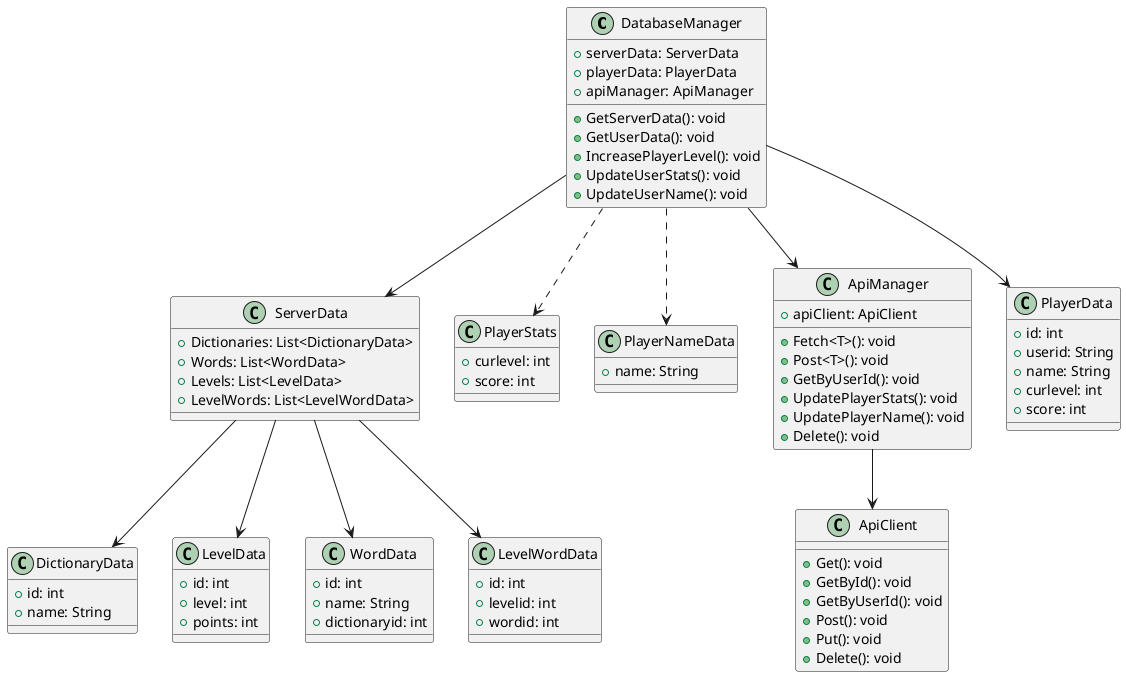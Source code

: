 
@startuml classDb

class DatabaseManager {
  +serverData: ServerData
  +playerData: PlayerData
  +apiManager: ApiManager
  +GetServerData(): void
  +GetUserData(): void
  +IncreasePlayerLevel(): void
  +UpdateUserStats(): void
  +UpdateUserName(): void
}

class ServerData {
  +Dictionaries: List<DictionaryData>
  +Words: List<WordData>
  +Levels: List<LevelData>
  +LevelWords: List<LevelWordData>
}

class PlayerStats {
  +curlevel: int
  +score: int
}

class PlayerNameData {
  +name: String
}

class ApiManager {
  +apiClient: ApiClient
  +Fetch<T>(): void
  +Post<T>(): void
  +GetByUserId(): void
  +UpdatePlayerStats(): void
  +UpdatePlayerName(): void
  +Delete(): void
}

class ApiClient {
  +Get(): void
  +GetById(): void
  +GetByUserId(): void
  +Post(): void
  +Put(): void
  +Delete(): void
}

class DictionaryData {
  +id: int
  +name: String
}

class LevelData {
  +id: int
  +level: int
  +points: int
}

class WordData {
  +id: int
  +name: String
  +dictionaryid: int
}

class PlayerData {
  +id: int
  +userid: String
  +name: String
  +curlevel: int
  +score: int
}

class LevelWordData {
  +id: int
  +levelid: int
  +wordid: int
}

ApiManager --> ApiClient
DatabaseManager --> ApiManager
DatabaseManager --> ServerData
DatabaseManager --> PlayerData
DatabaseManager ..> PlayerStats
DatabaseManager ..> PlayerNameData

ServerData --> DictionaryData
ServerData --> WordData
ServerData --> LevelData
ServerData --> LevelWordData


@enduml
